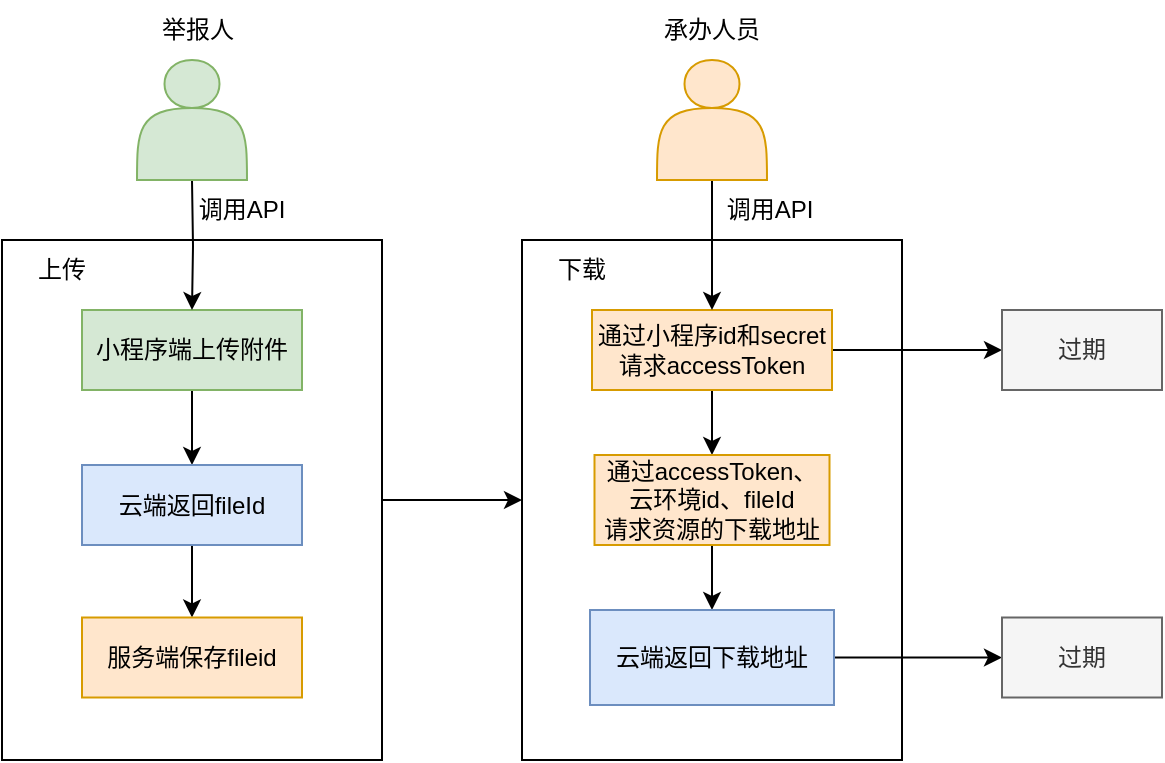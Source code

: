 <mxfile version="18.1.2" type="device"><diagram id="8-GWU8NibsnNgSUsYXHt" name="Page-1"><mxGraphModel dx="1038" dy="547" grid="1" gridSize="10" guides="1" tooltips="1" connect="1" arrows="1" fold="1" page="1" pageScale="1" pageWidth="827" pageHeight="1169" math="0" shadow="0"><root><mxCell id="0"/><mxCell id="1" parent="0"/><mxCell id="VXSGbWsSRP2F7R2ztZFb-1" style="edgeStyle=orthogonalEdgeStyle;rounded=0;orthogonalLoop=1;jettySize=auto;html=1;exitX=1;exitY=0.5;exitDx=0;exitDy=0;entryX=0;entryY=0.5;entryDx=0;entryDy=0;" parent="1" source="VXSGbWsSRP2F7R2ztZFb-2" target="VXSGbWsSRP2F7R2ztZFb-8" edge="1"><mxGeometry relative="1" as="geometry"/></mxCell><mxCell id="VXSGbWsSRP2F7R2ztZFb-2" value="" style="rounded=0;whiteSpace=wrap;html=1;" parent="1" vertex="1"><mxGeometry x="130" y="230" width="190" height="260" as="geometry"/></mxCell><mxCell id="VXSGbWsSRP2F7R2ztZFb-3" style="edgeStyle=orthogonalEdgeStyle;rounded=0;orthogonalLoop=1;jettySize=auto;html=1;exitX=0.5;exitY=1;exitDx=0;exitDy=0;" parent="1" source="VXSGbWsSRP2F7R2ztZFb-4" target="VXSGbWsSRP2F7R2ztZFb-6" edge="1"><mxGeometry relative="1" as="geometry"/></mxCell><mxCell id="VXSGbWsSRP2F7R2ztZFb-4" value="小程序端上传附件" style="rounded=0;whiteSpace=wrap;html=1;fillColor=#d5e8d4;strokeColor=#82b366;" parent="1" vertex="1"><mxGeometry x="170" y="265" width="110" height="40" as="geometry"/></mxCell><mxCell id="VXSGbWsSRP2F7R2ztZFb-5" style="edgeStyle=orthogonalEdgeStyle;rounded=0;orthogonalLoop=1;jettySize=auto;html=1;exitX=0.5;exitY=1;exitDx=0;exitDy=0;entryX=0.5;entryY=0;entryDx=0;entryDy=0;" parent="1" source="VXSGbWsSRP2F7R2ztZFb-6" target="VXSGbWsSRP2F7R2ztZFb-7" edge="1"><mxGeometry relative="1" as="geometry"/></mxCell><mxCell id="VXSGbWsSRP2F7R2ztZFb-6" value="&lt;div style=&quot;text-align: left;&quot;&gt;&lt;span style=&quot;background-color: initial;&quot;&gt;云端返回fileId&lt;/span&gt;&lt;/div&gt;" style="rounded=0;whiteSpace=wrap;html=1;fillColor=#dae8fc;strokeColor=#6c8ebf;" parent="1" vertex="1"><mxGeometry x="170" y="342.5" width="110" height="40" as="geometry"/></mxCell><mxCell id="VXSGbWsSRP2F7R2ztZFb-7" value="&lt;div style=&quot;text-align: left;&quot;&gt;&lt;span style=&quot;background-color: initial;&quot;&gt;服务端保存fileid&lt;/span&gt;&lt;/div&gt;" style="rounded=0;whiteSpace=wrap;html=1;fillColor=#ffe6cc;strokeColor=#d79b00;" parent="1" vertex="1"><mxGeometry x="170" y="418.75" width="110" height="40" as="geometry"/></mxCell><mxCell id="VXSGbWsSRP2F7R2ztZFb-8" value="" style="rounded=0;whiteSpace=wrap;html=1;" parent="1" vertex="1"><mxGeometry x="390" y="230" width="190" height="260" as="geometry"/></mxCell><mxCell id="VXSGbWsSRP2F7R2ztZFb-9" value="上传" style="text;html=1;strokeColor=none;fillColor=none;align=center;verticalAlign=middle;whiteSpace=wrap;rounded=0;" parent="1" vertex="1"><mxGeometry x="130" y="230" width="60" height="30" as="geometry"/></mxCell><mxCell id="VXSGbWsSRP2F7R2ztZFb-10" value="下载" style="text;html=1;strokeColor=none;fillColor=none;align=center;verticalAlign=middle;whiteSpace=wrap;rounded=0;" parent="1" vertex="1"><mxGeometry x="390" y="230" width="60" height="30" as="geometry"/></mxCell><mxCell id="VXSGbWsSRP2F7R2ztZFb-11" style="edgeStyle=orthogonalEdgeStyle;rounded=0;orthogonalLoop=1;jettySize=auto;html=1;exitX=0.5;exitY=1;exitDx=0;exitDy=0;entryX=0.5;entryY=0;entryDx=0;entryDy=0;" parent="1" source="VXSGbWsSRP2F7R2ztZFb-13" target="VXSGbWsSRP2F7R2ztZFb-16" edge="1"><mxGeometry relative="1" as="geometry"/></mxCell><mxCell id="VXSGbWsSRP2F7R2ztZFb-12" style="edgeStyle=orthogonalEdgeStyle;rounded=0;orthogonalLoop=1;jettySize=auto;html=1;entryX=0;entryY=0.5;entryDx=0;entryDy=0;" parent="1" source="VXSGbWsSRP2F7R2ztZFb-13" target="VXSGbWsSRP2F7R2ztZFb-14" edge="1"><mxGeometry relative="1" as="geometry"/></mxCell><mxCell id="VXSGbWsSRP2F7R2ztZFb-13" value="通过小程序id和secret&lt;br&gt;请求accessToken" style="rounded=0;whiteSpace=wrap;html=1;fillColor=#ffe6cc;strokeColor=#d79b00;" parent="1" vertex="1"><mxGeometry x="425" y="265" width="120" height="40" as="geometry"/></mxCell><mxCell id="VXSGbWsSRP2F7R2ztZFb-14" value="过期" style="rounded=0;whiteSpace=wrap;html=1;fillColor=#f5f5f5;fontColor=#333333;strokeColor=#666666;" parent="1" vertex="1"><mxGeometry x="630" y="265" width="80" height="40" as="geometry"/></mxCell><mxCell id="VXSGbWsSRP2F7R2ztZFb-15" style="edgeStyle=orthogonalEdgeStyle;rounded=0;orthogonalLoop=1;jettySize=auto;html=1;exitX=0.5;exitY=1;exitDx=0;exitDy=0;entryX=0.5;entryY=0;entryDx=0;entryDy=0;" parent="1" source="VXSGbWsSRP2F7R2ztZFb-16" target="VXSGbWsSRP2F7R2ztZFb-18" edge="1"><mxGeometry relative="1" as="geometry"/></mxCell><mxCell id="VXSGbWsSRP2F7R2ztZFb-16" value="通过accessToken、云环境id、fileId&lt;br&gt;请求资源的下载地址" style="rounded=0;whiteSpace=wrap;html=1;fillColor=#ffe6cc;strokeColor=#d79b00;" parent="1" vertex="1"><mxGeometry x="426.25" y="337.5" width="117.5" height="45" as="geometry"/></mxCell><mxCell id="VXSGbWsSRP2F7R2ztZFb-17" style="edgeStyle=orthogonalEdgeStyle;rounded=0;orthogonalLoop=1;jettySize=auto;html=1;entryX=0;entryY=0.5;entryDx=0;entryDy=0;" parent="1" source="VXSGbWsSRP2F7R2ztZFb-18" target="VXSGbWsSRP2F7R2ztZFb-19" edge="1"><mxGeometry relative="1" as="geometry"/></mxCell><mxCell id="VXSGbWsSRP2F7R2ztZFb-18" value="云端返回下载地址" style="rounded=0;whiteSpace=wrap;html=1;fillColor=#dae8fc;strokeColor=#6c8ebf;" parent="1" vertex="1"><mxGeometry x="424" y="415" width="122" height="47.5" as="geometry"/></mxCell><mxCell id="VXSGbWsSRP2F7R2ztZFb-19" value="过期" style="rounded=0;whiteSpace=wrap;html=1;fillColor=#f5f5f5;fontColor=#333333;strokeColor=#666666;" parent="1" vertex="1"><mxGeometry x="630" y="418.75" width="80" height="40" as="geometry"/></mxCell><mxCell id="DF0nyOqmXR-uXgcKkC3E-6" style="edgeStyle=orthogonalEdgeStyle;rounded=0;orthogonalLoop=1;jettySize=auto;html=1;" edge="1" parent="1" target="VXSGbWsSRP2F7R2ztZFb-4"><mxGeometry relative="1" as="geometry"><mxPoint x="225" y="200" as="sourcePoint"/></mxGeometry></mxCell><mxCell id="DF0nyOqmXR-uXgcKkC3E-8" value="" style="shape=actor;whiteSpace=wrap;html=1;fillColor=#d5e8d4;strokeColor=#82b366;" vertex="1" parent="1"><mxGeometry x="197.5" y="140" width="55" height="60" as="geometry"/></mxCell><mxCell id="DF0nyOqmXR-uXgcKkC3E-10" style="edgeStyle=orthogonalEdgeStyle;rounded=0;orthogonalLoop=1;jettySize=auto;html=1;" edge="1" parent="1" source="DF0nyOqmXR-uXgcKkC3E-9" target="VXSGbWsSRP2F7R2ztZFb-13"><mxGeometry relative="1" as="geometry"/></mxCell><mxCell id="DF0nyOqmXR-uXgcKkC3E-9" value="" style="shape=actor;whiteSpace=wrap;html=1;fillColor=#ffe6cc;strokeColor=#d79b00;" vertex="1" parent="1"><mxGeometry x="457.5" y="140" width="55" height="60" as="geometry"/></mxCell><mxCell id="DF0nyOqmXR-uXgcKkC3E-11" value="调用API" style="text;html=1;strokeColor=none;fillColor=none;align=center;verticalAlign=middle;whiteSpace=wrap;rounded=0;" vertex="1" parent="1"><mxGeometry x="220" y="200" width="60" height="30" as="geometry"/></mxCell><mxCell id="DF0nyOqmXR-uXgcKkC3E-12" value="调用API" style="text;html=1;strokeColor=none;fillColor=none;align=center;verticalAlign=middle;whiteSpace=wrap;rounded=0;" vertex="1" parent="1"><mxGeometry x="483.75" y="200" width="60" height="30" as="geometry"/></mxCell><mxCell id="DF0nyOqmXR-uXgcKkC3E-13" value="举报人" style="text;html=1;strokeColor=none;fillColor=none;align=center;verticalAlign=middle;whiteSpace=wrap;rounded=0;" vertex="1" parent="1"><mxGeometry x="197.5" y="110" width="60" height="30" as="geometry"/></mxCell><mxCell id="DF0nyOqmXR-uXgcKkC3E-14" value="承办人员" style="text;html=1;strokeColor=none;fillColor=none;align=center;verticalAlign=middle;whiteSpace=wrap;rounded=0;" vertex="1" parent="1"><mxGeometry x="455" y="110" width="60" height="30" as="geometry"/></mxCell></root></mxGraphModel></diagram></mxfile>